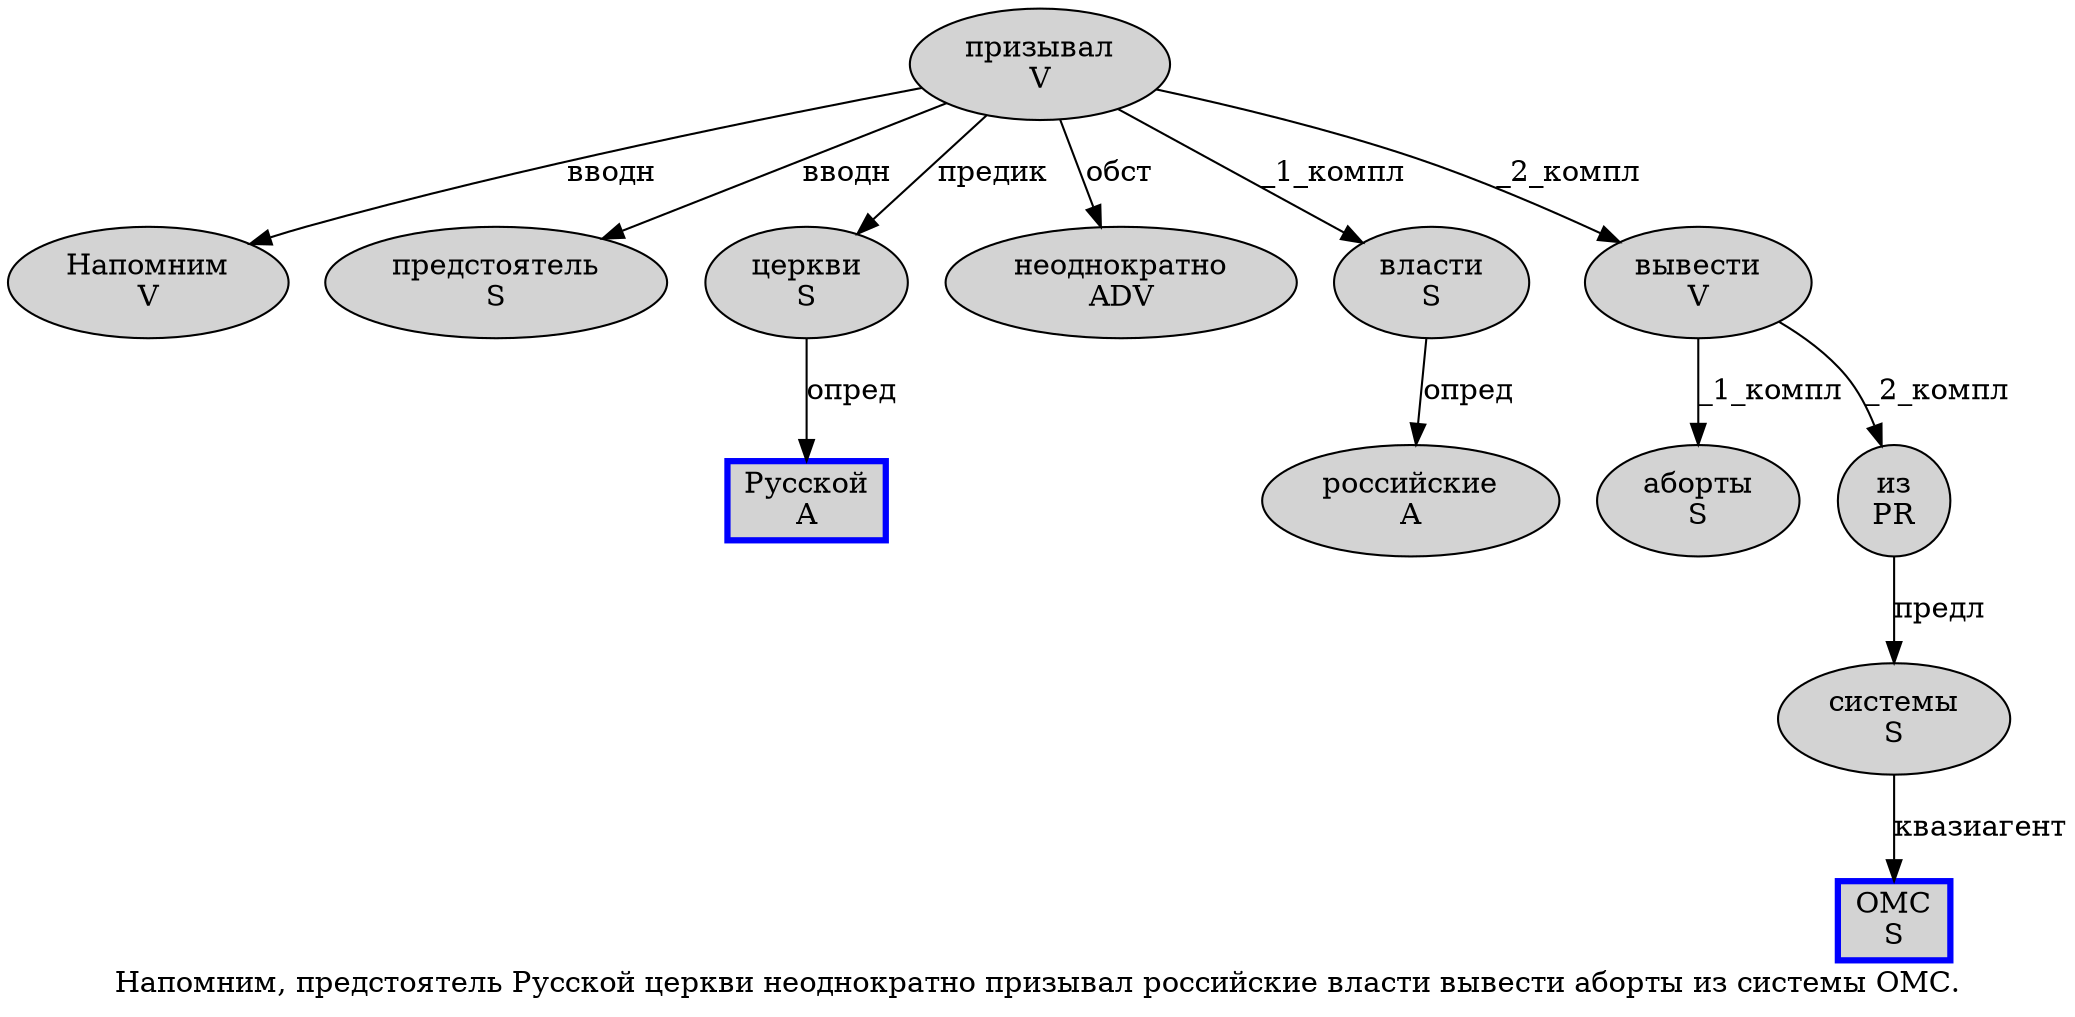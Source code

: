 digraph SENTENCE_1130 {
	graph [label="Напомним, предстоятель Русской церкви неоднократно призывал российские власти вывести аборты из системы ОМС."]
	node [style=filled]
		0 [label="Напомним
V" color="" fillcolor=lightgray penwidth=1 shape=ellipse]
		2 [label="предстоятель
S" color="" fillcolor=lightgray penwidth=1 shape=ellipse]
		3 [label="Русской
A" color=blue fillcolor=lightgray penwidth=3 shape=box]
		4 [label="церкви
S" color="" fillcolor=lightgray penwidth=1 shape=ellipse]
		5 [label="неоднократно
ADV" color="" fillcolor=lightgray penwidth=1 shape=ellipse]
		6 [label="призывал
V" color="" fillcolor=lightgray penwidth=1 shape=ellipse]
		7 [label="российские
A" color="" fillcolor=lightgray penwidth=1 shape=ellipse]
		8 [label="власти
S" color="" fillcolor=lightgray penwidth=1 shape=ellipse]
		9 [label="вывести
V" color="" fillcolor=lightgray penwidth=1 shape=ellipse]
		10 [label="аборты
S" color="" fillcolor=lightgray penwidth=1 shape=ellipse]
		11 [label="из
PR" color="" fillcolor=lightgray penwidth=1 shape=ellipse]
		12 [label="системы
S" color="" fillcolor=lightgray penwidth=1 shape=ellipse]
		13 [label="ОМС
S" color=blue fillcolor=lightgray penwidth=3 shape=box]
			11 -> 12 [label="предл"]
			6 -> 0 [label="вводн"]
			6 -> 2 [label="вводн"]
			6 -> 4 [label="предик"]
			6 -> 5 [label="обст"]
			6 -> 8 [label="_1_компл"]
			6 -> 9 [label="_2_компл"]
			9 -> 10 [label="_1_компл"]
			9 -> 11 [label="_2_компл"]
			8 -> 7 [label="опред"]
			12 -> 13 [label="квазиагент"]
			4 -> 3 [label="опред"]
}